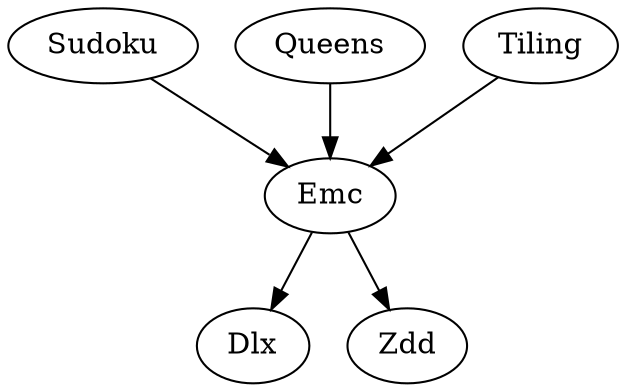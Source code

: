 digraph G {
  size="7.5,10" ;
  rankdir = TB ;
  "Sudoku" -> "Emc" ;
  "Queens" -> "Emc" ;
  "Tiling" -> "Emc" ;
  "Emc" -> "Dlx" ;
  "Emc" -> "Zdd" ;
}

